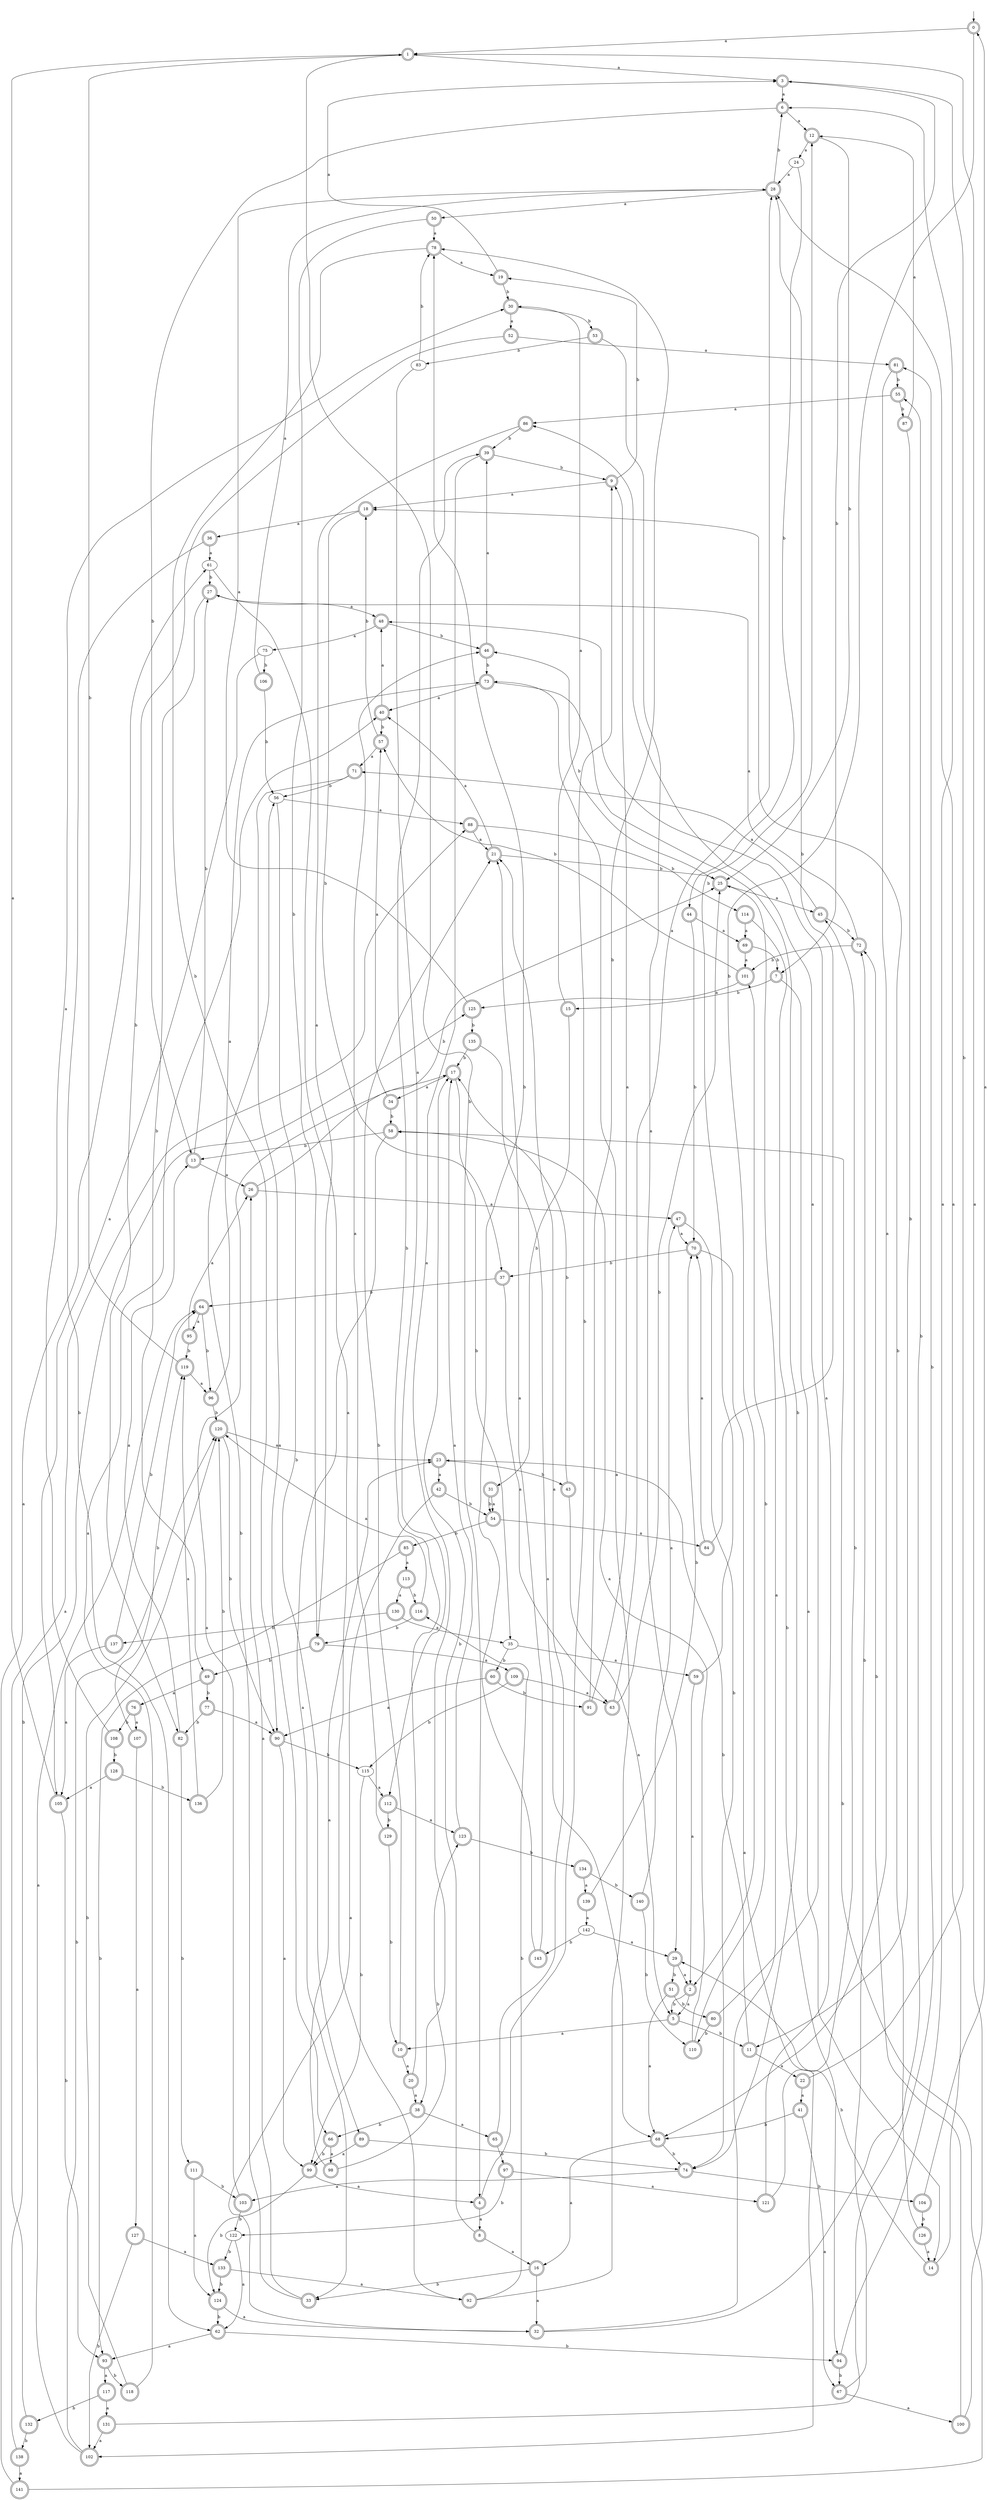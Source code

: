 digraph RandomDFA {
  __start0 [label="", shape=none];
  __start0 -> 0 [label=""];
  0 [shape=circle] [shape=doublecircle]
  0 -> 1 [label="a"]
  0 -> 2 [label="b"]
  1 [shape=doublecircle]
  1 -> 3 [label="a"]
  1 -> 4 [label="b"]
  2 [shape=doublecircle]
  2 -> 5 [label="a"]
  2 -> 5 [label="b"]
  3 [shape=doublecircle]
  3 -> 6 [label="a"]
  3 -> 7 [label="b"]
  4 [shape=doublecircle]
  4 -> 8 [label="a"]
  4 -> 9 [label="b"]
  5 [shape=doublecircle]
  5 -> 10 [label="a"]
  5 -> 11 [label="b"]
  6 [shape=doublecircle]
  6 -> 12 [label="a"]
  6 -> 13 [label="b"]
  7 [shape=doublecircle]
  7 -> 14 [label="a"]
  7 -> 15 [label="b"]
  8 [shape=doublecircle]
  8 -> 16 [label="a"]
  8 -> 17 [label="b"]
  9 [shape=doublecircle]
  9 -> 18 [label="a"]
  9 -> 19 [label="b"]
  10 [shape=doublecircle]
  10 -> 20 [label="a"]
  10 -> 21 [label="b"]
  11 [shape=doublecircle]
  11 -> 22 [label="a"]
  11 -> 23 [label="b"]
  12 [shape=doublecircle]
  12 -> 24 [label="a"]
  12 -> 25 [label="b"]
  13 [shape=doublecircle]
  13 -> 26 [label="a"]
  13 -> 27 [label="b"]
  14 [shape=doublecircle]
  14 -> 28 [label="a"]
  14 -> 29 [label="b"]
  15 [shape=doublecircle]
  15 -> 30 [label="a"]
  15 -> 31 [label="b"]
  16 [shape=doublecircle]
  16 -> 32 [label="a"]
  16 -> 33 [label="b"]
  17 [shape=doublecircle]
  17 -> 34 [label="a"]
  17 -> 35 [label="b"]
  18 [shape=doublecircle]
  18 -> 36 [label="a"]
  18 -> 37 [label="b"]
  19 [shape=doublecircle]
  19 -> 3 [label="a"]
  19 -> 30 [label="b"]
  20 [shape=doublecircle]
  20 -> 38 [label="a"]
  20 -> 39 [label="b"]
  21 [shape=doublecircle]
  21 -> 40 [label="a"]
  21 -> 25 [label="b"]
  22 [shape=doublecircle]
  22 -> 41 [label="a"]
  22 -> 3 [label="b"]
  23 [shape=doublecircle]
  23 -> 42 [label="a"]
  23 -> 43 [label="b"]
  24
  24 -> 28 [label="a"]
  24 -> 44 [label="b"]
  25 [shape=doublecircle]
  25 -> 45 [label="a"]
  25 -> 46 [label="b"]
  26 [shape=doublecircle]
  26 -> 47 [label="a"]
  26 -> 25 [label="b"]
  27 [shape=doublecircle]
  27 -> 48 [label="a"]
  27 -> 49 [label="b"]
  28 [shape=doublecircle]
  28 -> 50 [label="a"]
  28 -> 6 [label="b"]
  29 [shape=doublecircle]
  29 -> 2 [label="a"]
  29 -> 51 [label="b"]
  30 [shape=doublecircle]
  30 -> 52 [label="a"]
  30 -> 53 [label="b"]
  31 [shape=doublecircle]
  31 -> 54 [label="a"]
  31 -> 54 [label="b"]
  32 [shape=doublecircle]
  32 -> 25 [label="a"]
  32 -> 55 [label="b"]
  33 [shape=doublecircle]
  33 -> 26 [label="a"]
  33 -> 56 [label="b"]
  34 [shape=doublecircle]
  34 -> 57 [label="a"]
  34 -> 58 [label="b"]
  35
  35 -> 59 [label="a"]
  35 -> 60 [label="b"]
  36 [shape=doublecircle]
  36 -> 61 [label="a"]
  36 -> 62 [label="b"]
  37 [shape=doublecircle]
  37 -> 63 [label="a"]
  37 -> 64 [label="b"]
  38 [shape=doublecircle]
  38 -> 65 [label="a"]
  38 -> 66 [label="b"]
  39 [shape=doublecircle]
  39 -> 38 [label="a"]
  39 -> 9 [label="b"]
  40 [shape=doublecircle]
  40 -> 48 [label="a"]
  40 -> 57 [label="b"]
  41 [shape=doublecircle]
  41 -> 67 [label="a"]
  41 -> 68 [label="b"]
  42 [shape=doublecircle]
  42 -> 32 [label="a"]
  42 -> 54 [label="b"]
  43 [shape=doublecircle]
  43 -> 5 [label="a"]
  43 -> 17 [label="b"]
  44 [shape=doublecircle]
  44 -> 69 [label="a"]
  44 -> 70 [label="b"]
  45 [shape=doublecircle]
  45 -> 71 [label="a"]
  45 -> 72 [label="b"]
  46 [shape=doublecircle]
  46 -> 39 [label="a"]
  46 -> 73 [label="b"]
  47 [shape=doublecircle]
  47 -> 70 [label="a"]
  47 -> 74 [label="b"]
  48 [shape=doublecircle]
  48 -> 75 [label="a"]
  48 -> 46 [label="b"]
  49 [shape=doublecircle]
  49 -> 76 [label="a"]
  49 -> 77 [label="b"]
  50 [shape=doublecircle]
  50 -> 78 [label="a"]
  50 -> 79 [label="b"]
  51 [shape=doublecircle]
  51 -> 68 [label="a"]
  51 -> 80 [label="b"]
  52 [shape=doublecircle]
  52 -> 81 [label="a"]
  52 -> 82 [label="b"]
  53 [shape=doublecircle]
  53 -> 29 [label="a"]
  53 -> 83 [label="b"]
  54 [shape=doublecircle]
  54 -> 84 [label="a"]
  54 -> 85 [label="b"]
  55 [shape=doublecircle]
  55 -> 86 [label="a"]
  55 -> 87 [label="b"]
  56
  56 -> 88 [label="a"]
  56 -> 89 [label="b"]
  57 [shape=doublecircle]
  57 -> 71 [label="a"]
  57 -> 18 [label="b"]
  58 [shape=doublecircle]
  58 -> 33 [label="a"]
  58 -> 13 [label="b"]
  59 [shape=doublecircle]
  59 -> 2 [label="a"]
  59 -> 12 [label="b"]
  60 [shape=doublecircle]
  60 -> 90 [label="a"]
  60 -> 91 [label="b"]
  61
  61 -> 92 [label="a"]
  61 -> 27 [label="b"]
  62 [shape=doublecircle]
  62 -> 93 [label="a"]
  62 -> 94 [label="b"]
  63 [shape=doublecircle]
  63 -> 28 [label="a"]
  63 -> 25 [label="b"]
  64 [shape=doublecircle]
  64 -> 95 [label="a"]
  64 -> 96 [label="b"]
  65 [shape=doublecircle]
  65 -> 21 [label="a"]
  65 -> 97 [label="b"]
  66 [shape=doublecircle]
  66 -> 98 [label="a"]
  66 -> 99 [label="b"]
  67 [shape=doublecircle]
  67 -> 100 [label="a"]
  67 -> 72 [label="b"]
  68 [shape=doublecircle]
  68 -> 16 [label="a"]
  68 -> 74 [label="b"]
  69 [shape=doublecircle]
  69 -> 101 [label="a"]
  69 -> 7 [label="b"]
  70 [shape=doublecircle]
  70 -> 102 [label="a"]
  70 -> 37 [label="b"]
  71 [shape=doublecircle]
  71 -> 66 [label="a"]
  71 -> 56 [label="b"]
  72 [shape=doublecircle]
  72 -> 27 [label="a"]
  72 -> 101 [label="b"]
  73 [shape=doublecircle]
  73 -> 40 [label="a"]
  73 -> 74 [label="b"]
  74 [shape=doublecircle]
  74 -> 103 [label="a"]
  74 -> 104 [label="b"]
  75
  75 -> 105 [label="a"]
  75 -> 106 [label="b"]
  76 [shape=doublecircle]
  76 -> 107 [label="a"]
  76 -> 108 [label="b"]
  77 [shape=doublecircle]
  77 -> 90 [label="a"]
  77 -> 82 [label="b"]
  78 [shape=doublecircle]
  78 -> 19 [label="a"]
  78 -> 90 [label="b"]
  79 [shape=doublecircle]
  79 -> 109 [label="a"]
  79 -> 49 [label="b"]
  80 [shape=doublecircle]
  80 -> 86 [label="a"]
  80 -> 110 [label="b"]
  81 [shape=doublecircle]
  81 -> 68 [label="a"]
  81 -> 55 [label="b"]
  82 [shape=doublecircle]
  82 -> 13 [label="a"]
  82 -> 111 [label="b"]
  83
  83 -> 112 [label="a"]
  83 -> 78 [label="b"]
  84 [shape=doublecircle]
  84 -> 70 [label="a"]
  84 -> 28 [label="b"]
  85 [shape=doublecircle]
  85 -> 113 [label="a"]
  85 -> 93 [label="b"]
  86 [shape=doublecircle]
  86 -> 79 [label="a"]
  86 -> 39 [label="b"]
  87 [shape=doublecircle]
  87 -> 12 [label="a"]
  87 -> 11 [label="b"]
  88 [shape=doublecircle]
  88 -> 21 [label="a"]
  88 -> 114 [label="b"]
  89 [shape=doublecircle]
  89 -> 99 [label="a"]
  89 -> 74 [label="b"]
  90 [shape=doublecircle]
  90 -> 99 [label="a"]
  90 -> 115 [label="b"]
  91 [shape=doublecircle]
  91 -> 9 [label="a"]
  91 -> 78 [label="b"]
  92 [shape=doublecircle]
  92 -> 73 [label="a"]
  92 -> 116 [label="b"]
  93 [shape=doublecircle]
  93 -> 117 [label="a"]
  93 -> 118 [label="b"]
  94 [shape=doublecircle]
  94 -> 6 [label="a"]
  94 -> 67 [label="b"]
  95 [shape=doublecircle]
  95 -> 26 [label="a"]
  95 -> 119 [label="b"]
  96 [shape=doublecircle]
  96 -> 73 [label="a"]
  96 -> 120 [label="b"]
  97 [shape=doublecircle]
  97 -> 121 [label="a"]
  97 -> 122 [label="b"]
  98 [shape=doublecircle]
  98 -> 23 [label="a"]
  98 -> 123 [label="b"]
  99 [shape=doublecircle]
  99 -> 4 [label="a"]
  99 -> 124 [label="b"]
  100 [shape=doublecircle]
  100 -> 1 [label="a"]
  100 -> 72 [label="b"]
  101 [shape=doublecircle]
  101 -> 125 [label="a"]
  101 -> 57 [label="b"]
  102 [shape=doublecircle]
  102 -> 64 [label="a"]
  102 -> 120 [label="b"]
  103 [shape=doublecircle]
  103 -> 17 [label="a"]
  103 -> 122 [label="b"]
  104 [shape=doublecircle]
  104 -> 0 [label="a"]
  104 -> 126 [label="b"]
  105 [shape=doublecircle]
  105 -> 1 [label="a"]
  105 -> 93 [label="b"]
  106 [shape=doublecircle]
  106 -> 28 [label="a"]
  106 -> 56 [label="b"]
  107 [shape=doublecircle]
  107 -> 127 [label="a"]
  107 -> 119 [label="b"]
  108 [shape=doublecircle]
  108 -> 30 [label="a"]
  108 -> 128 [label="b"]
  109 [shape=doublecircle]
  109 -> 63 [label="a"]
  109 -> 115 [label="b"]
  110 [shape=doublecircle]
  110 -> 58 [label="a"]
  110 -> 101 [label="b"]
  111 [shape=doublecircle]
  111 -> 124 [label="a"]
  111 -> 103 [label="b"]
  112 [shape=doublecircle]
  112 -> 123 [label="a"]
  112 -> 129 [label="b"]
  113 [shape=doublecircle]
  113 -> 130 [label="a"]
  113 -> 116 [label="b"]
  114 [shape=doublecircle]
  114 -> 69 [label="a"]
  114 -> 94 [label="b"]
  115
  115 -> 112 [label="a"]
  115 -> 99 [label="b"]
  116 [shape=doublecircle]
  116 -> 120 [label="a"]
  116 -> 79 [label="b"]
  117 [shape=doublecircle]
  117 -> 131 [label="a"]
  117 -> 132 [label="b"]
  118 [shape=doublecircle]
  118 -> 40 [label="a"]
  118 -> 120 [label="b"]
  119 [shape=doublecircle]
  119 -> 96 [label="a"]
  119 -> 1 [label="b"]
  120 [shape=doublecircle]
  120 -> 23 [label="a"]
  120 -> 90 [label="b"]
  121 [shape=doublecircle]
  121 -> 48 [label="a"]
  121 -> 45 [label="b"]
  122
  122 -> 62 [label="a"]
  122 -> 133 [label="b"]
  123 [shape=doublecircle]
  123 -> 17 [label="a"]
  123 -> 134 [label="b"]
  124 [shape=doublecircle]
  124 -> 32 [label="a"]
  124 -> 62 [label="b"]
  125 [shape=doublecircle]
  125 -> 28 [label="a"]
  125 -> 135 [label="b"]
  126 [shape=doublecircle]
  126 -> 14 [label="a"]
  126 -> 18 [label="b"]
  127 [shape=doublecircle]
  127 -> 133 [label="a"]
  127 -> 102 [label="b"]
  128 [shape=doublecircle]
  128 -> 105 [label="a"]
  128 -> 136 [label="b"]
  129 [shape=doublecircle]
  129 -> 46 [label="a"]
  129 -> 10 [label="b"]
  130 [shape=doublecircle]
  130 -> 35 [label="a"]
  130 -> 137 [label="b"]
  131 [shape=doublecircle]
  131 -> 102 [label="a"]
  131 -> 81 [label="b"]
  132 [shape=doublecircle]
  132 -> 88 [label="a"]
  132 -> 138 [label="b"]
  133 [shape=doublecircle]
  133 -> 92 [label="a"]
  133 -> 124 [label="b"]
  134 [shape=doublecircle]
  134 -> 139 [label="a"]
  134 -> 140 [label="b"]
  135 [shape=doublecircle]
  135 -> 68 [label="a"]
  135 -> 17 [label="b"]
  136 [shape=doublecircle]
  136 -> 119 [label="a"]
  136 -> 120 [label="b"]
  137 [shape=doublecircle]
  137 -> 105 [label="a"]
  137 -> 64 [label="b"]
  138 [shape=doublecircle]
  138 -> 141 [label="a"]
  138 -> 125 [label="b"]
  139 [shape=doublecircle]
  139 -> 142 [label="a"]
  139 -> 70 [label="b"]
  140 [shape=doublecircle]
  140 -> 47 [label="a"]
  140 -> 110 [label="b"]
  141 [shape=doublecircle]
  141 -> 61 [label="a"]
  141 -> 58 [label="b"]
  142
  142 -> 29 [label="a"]
  142 -> 143 [label="b"]
  143 [shape=doublecircle]
  143 -> 21 [label="a"]
  143 -> 78 [label="b"]
}
